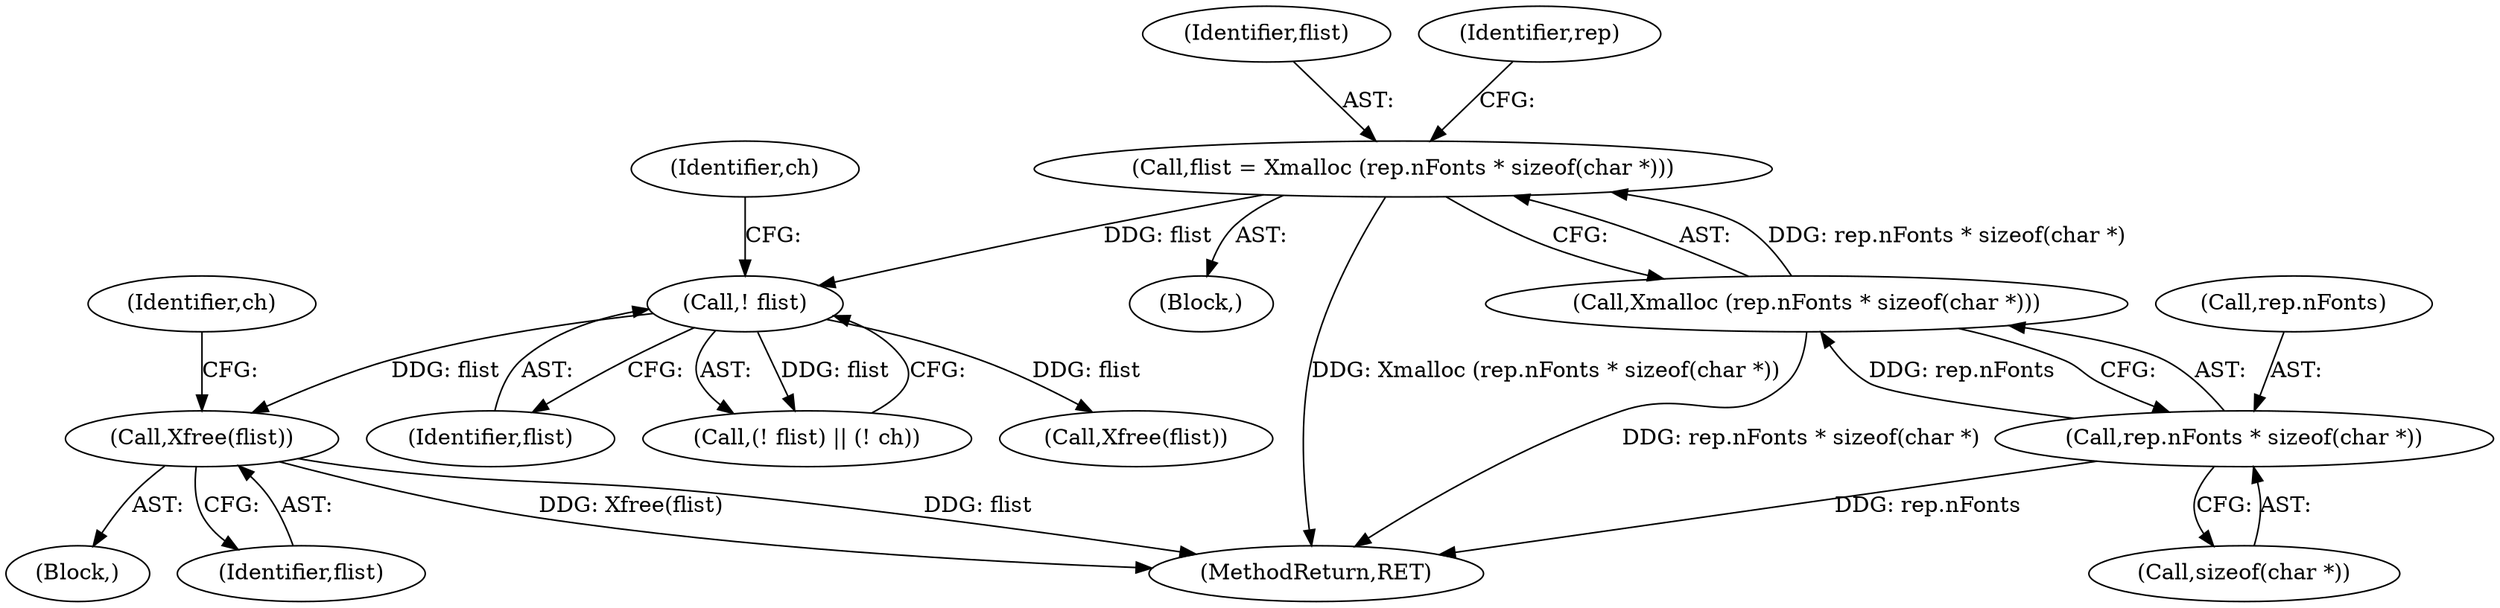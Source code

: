 digraph "0_libx11_b469da1430cdcee06e31c6251b83aede072a1ff0@pointer" {
"1000243" [label="(Call,Xfree(flist))"];
"1000238" [label="(Call,! flist)"];
"1000199" [label="(Call,flist = Xmalloc (rep.nFonts * sizeof(char *)))"];
"1000201" [label="(Call,Xmalloc (rep.nFonts * sizeof(char *)))"];
"1000202" [label="(Call,rep.nFonts * sizeof(char *))"];
"1000242" [label="(Block,)"];
"1000241" [label="(Identifier,ch)"];
"1000198" [label="(Block,)"];
"1000239" [label="(Identifier,flist)"];
"1000200" [label="(Identifier,flist)"];
"1000202" [label="(Call,rep.nFonts * sizeof(char *))"];
"1000201" [label="(Call,Xmalloc (rep.nFonts * sizeof(char *)))"];
"1000246" [label="(Identifier,ch)"];
"1000243" [label="(Call,Xfree(flist))"];
"1000237" [label="(Call,(! flist) || (! ch))"];
"1000267" [label="(Call,Xfree(flist))"];
"1000199" [label="(Call,flist = Xmalloc (rep.nFonts * sizeof(char *)))"];
"1000203" [label="(Call,rep.nFonts)"];
"1000238" [label="(Call,! flist)"];
"1000244" [label="(Identifier,flist)"];
"1000212" [label="(Identifier,rep)"];
"1000206" [label="(Call,sizeof(char *))"];
"1000376" [label="(MethodReturn,RET)"];
"1000243" -> "1000242"  [label="AST: "];
"1000243" -> "1000244"  [label="CFG: "];
"1000244" -> "1000243"  [label="AST: "];
"1000246" -> "1000243"  [label="CFG: "];
"1000243" -> "1000376"  [label="DDG: flist"];
"1000243" -> "1000376"  [label="DDG: Xfree(flist)"];
"1000238" -> "1000243"  [label="DDG: flist"];
"1000238" -> "1000237"  [label="AST: "];
"1000238" -> "1000239"  [label="CFG: "];
"1000239" -> "1000238"  [label="AST: "];
"1000241" -> "1000238"  [label="CFG: "];
"1000237" -> "1000238"  [label="CFG: "];
"1000238" -> "1000237"  [label="DDG: flist"];
"1000199" -> "1000238"  [label="DDG: flist"];
"1000238" -> "1000267"  [label="DDG: flist"];
"1000199" -> "1000198"  [label="AST: "];
"1000199" -> "1000201"  [label="CFG: "];
"1000200" -> "1000199"  [label="AST: "];
"1000201" -> "1000199"  [label="AST: "];
"1000212" -> "1000199"  [label="CFG: "];
"1000199" -> "1000376"  [label="DDG: Xmalloc (rep.nFonts * sizeof(char *))"];
"1000201" -> "1000199"  [label="DDG: rep.nFonts * sizeof(char *)"];
"1000201" -> "1000202"  [label="CFG: "];
"1000202" -> "1000201"  [label="AST: "];
"1000201" -> "1000376"  [label="DDG: rep.nFonts * sizeof(char *)"];
"1000202" -> "1000201"  [label="DDG: rep.nFonts"];
"1000202" -> "1000206"  [label="CFG: "];
"1000203" -> "1000202"  [label="AST: "];
"1000206" -> "1000202"  [label="AST: "];
"1000202" -> "1000376"  [label="DDG: rep.nFonts"];
}
